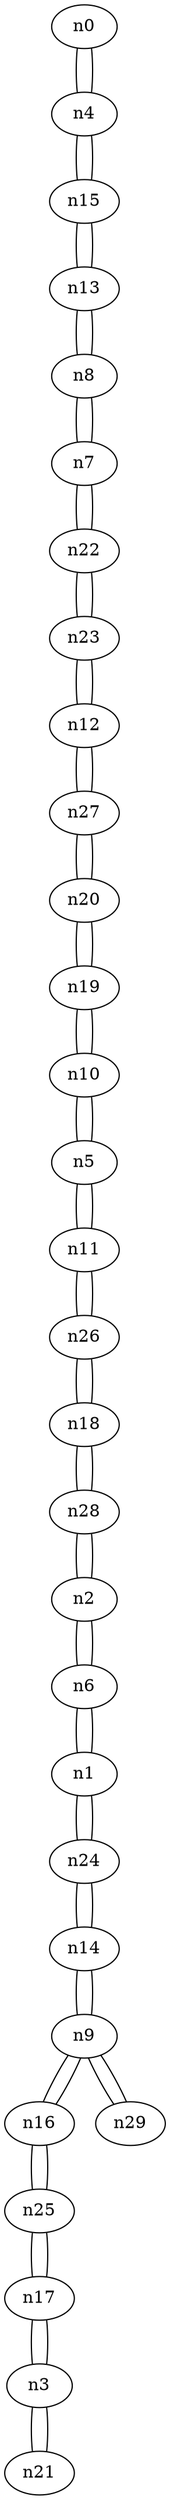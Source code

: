graph {
n0;
n1;
n2;
n3;
n4;
n5;
n6;
n7;
n8;
n9;
n10;
n11;
n12;
n13;
n14;
n15;
n16;
n17;
n18;
n19;
n20;
n21;
n22;
n23;
n24;
n25;
n26;
n27;
n28;
n29;
n0 -- n4;
n1 -- n6;
n1 -- n24;
n2 -- n6;
n2 -- n28;
n3 -- n21;
n3 -- n17;
n4 -- n0;
n4 -- n15;
n5 -- n11;
n5 -- n10;
n6 -- n2;
n6 -- n1;
n7 -- n22;
n7 -- n8;
n8 -- n13;
n8 -- n7;
n9 -- n29;
n9 -- n14;
n9 -- n16;
n10 -- n19;
n10 -- n5;
n11 -- n26;
n11 -- n5;
n12 -- n27;
n12 -- n23;
n13 -- n15;
n13 -- n8;
n14 -- n24;
n14 -- n9;
n15 -- n13;
n15 -- n4;
n16 -- n25;
n16 -- n9;
n17 -- n3;
n17 -- n25;
n18 -- n26;
n18 -- n28;
n19 -- n10;
n19 -- n20;
n20 -- n27;
n20 -- n19;
n21 -- n3;
n22 -- n7;
n22 -- n23;
n23 -- n22;
n23 -- n12;
n24 -- n14;
n24 -- n1;
n25 -- n16;
n25 -- n17;
n26 -- n11;
n26 -- n18;
n27 -- n20;
n27 -- n12;
n28 -- n18;
n28 -- n2;
n29 -- n9;
}
